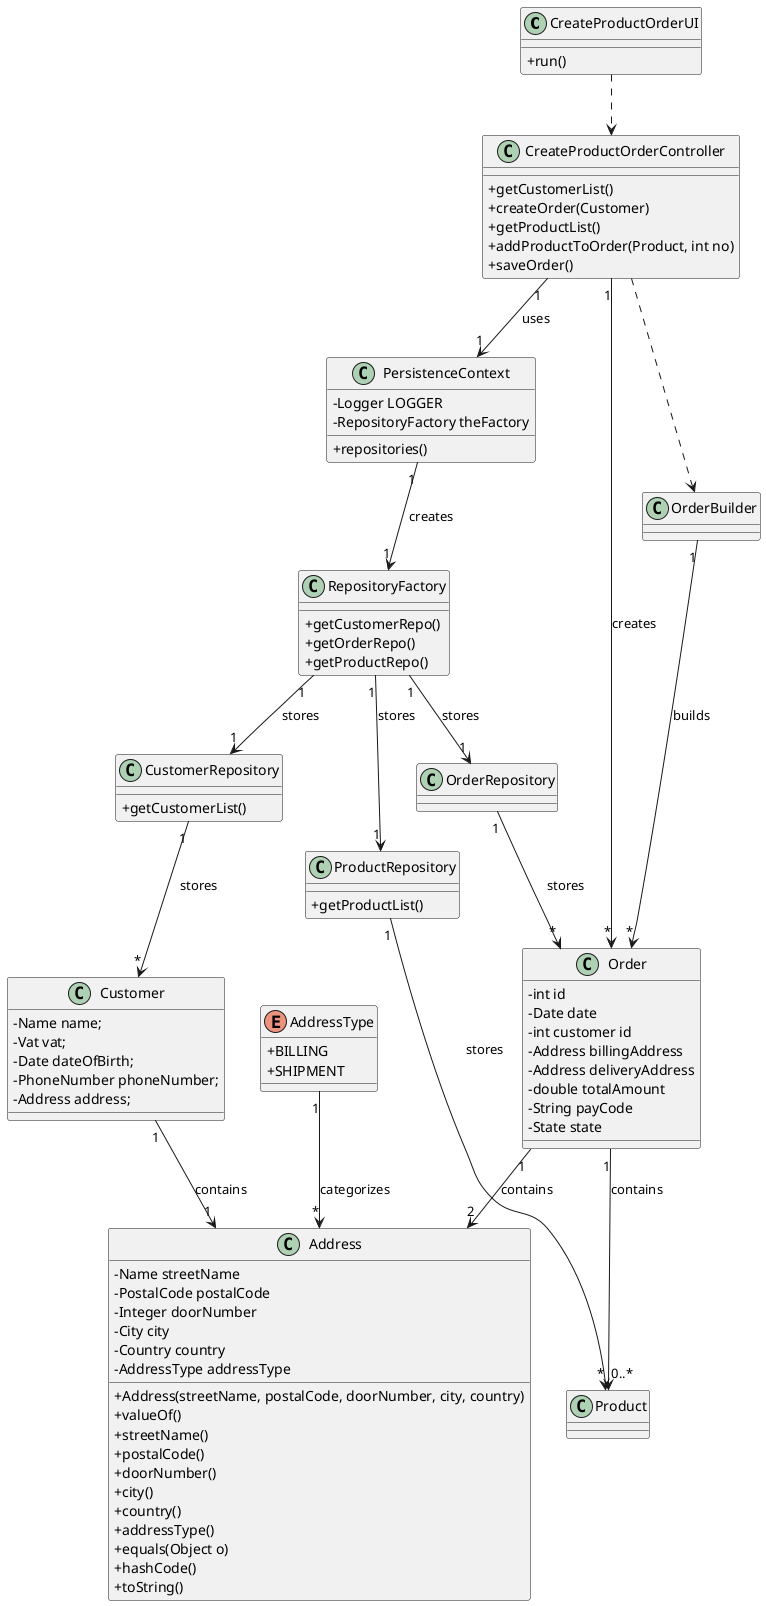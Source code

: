 @startuml
skinparam classAttributeIconSize 0

class "CreateProductOrderUI" as UI {
  +run()
}

class "CreateProductOrderController" as CTRL {
  +getCustomerList()
  +createOrder(Customer)
  +getProductList()
  +addProductToOrder(Product, int no)
  +saveOrder()
}

class "PersistenceContext" as PCON {
  -Logger LOGGER
  -RepositoryFactory theFactory
  +repositories()
}

class "Order" as ORDER {
  -int id
  -Date date
  -int customer id
  -Address billingAddress
  -Address deliveryAddress
  -double totalAmount
  -String payCode
  -State state

}

class "OrderRepository" as ORDERREPO {

}

class "Customer" as CUST {
  -Name name;
  -Vat vat;
  -Date dateOfBirth;
  -PhoneNumber phoneNumber;
  -Address address;
}

class "CustomerRepository" as CUSTREPO {
  +getCustomerList()
}

class "Product" as PROD {

}

class "ProductRepository" as PRODREPO {
  +getProductList()
}

class "RepositoryFactory" as REPOFAC {
  +getCustomerRepo()
  +getOrderRepo()
  +getProductRepo()

}

class "OrderBuilder" as BUILDER {

}

class "Address" as ADRS {
  -Name streetName
  -PostalCode postalCode
  -Integer doorNumber
  -City city
  -Country country
  -AddressType addressType

  +Address(streetName, postalCode, doorNumber, city, country)
  +valueOf()
  +streetName()
  +postalCode()
  +doorNumber()
  +city()
  +country()
  +addressType()
  +equals(Object o)
  +hashCode()
  +toString()
}

enum "AddressType" as ADRSTYPE {
  +BILLING
  +SHIPMENT
}



UI ..> CTRL

CTRL "1" --> "1" PCON : uses
CTRL ..> BUILDER
CTRL "1" --> "*" ORDER : creates

PCON "1" --> "1" REPOFAC : creates

REPOFAC "1" --> "1" CUSTREPO : stores
REPOFAC "1" --> "1" ORDERREPO : stores
REPOFAC "1" --> "1" PRODREPO : stores

ORDERREPO "1" --> "*" ORDER : stores
PRODREPO "1" --> "*" PROD : stores
CUSTREPO "1" --> "*" CUST : stores

ORDER "1" --> "2" ADRS : contains
CUST "1" --> "1" ADRS : contains
ORDER "1" --> "0..*" PROD : contains

ADRSTYPE "1" --> "*" ADRS : categorizes

BUILDER "1" --> "*" ORDER : builds





@enduml

